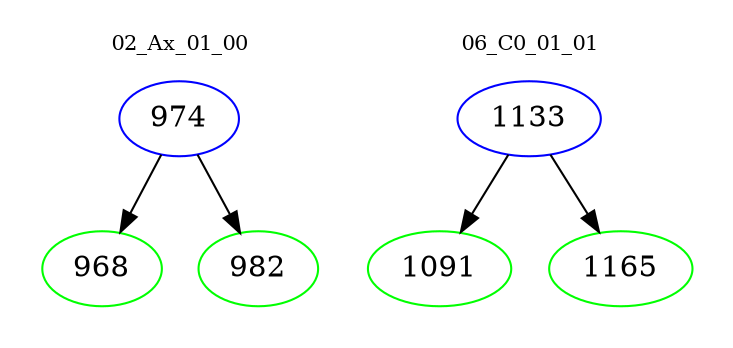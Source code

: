 digraph{
subgraph cluster_0 {
color = white
label = "02_Ax_01_00";
fontsize=10;
T0_974 [label="974", color="blue"]
T0_974 -> T0_968 [color="black"]
T0_968 [label="968", color="green"]
T0_974 -> T0_982 [color="black"]
T0_982 [label="982", color="green"]
}
subgraph cluster_1 {
color = white
label = "06_C0_01_01";
fontsize=10;
T1_1133 [label="1133", color="blue"]
T1_1133 -> T1_1091 [color="black"]
T1_1091 [label="1091", color="green"]
T1_1133 -> T1_1165 [color="black"]
T1_1165 [label="1165", color="green"]
}
}
